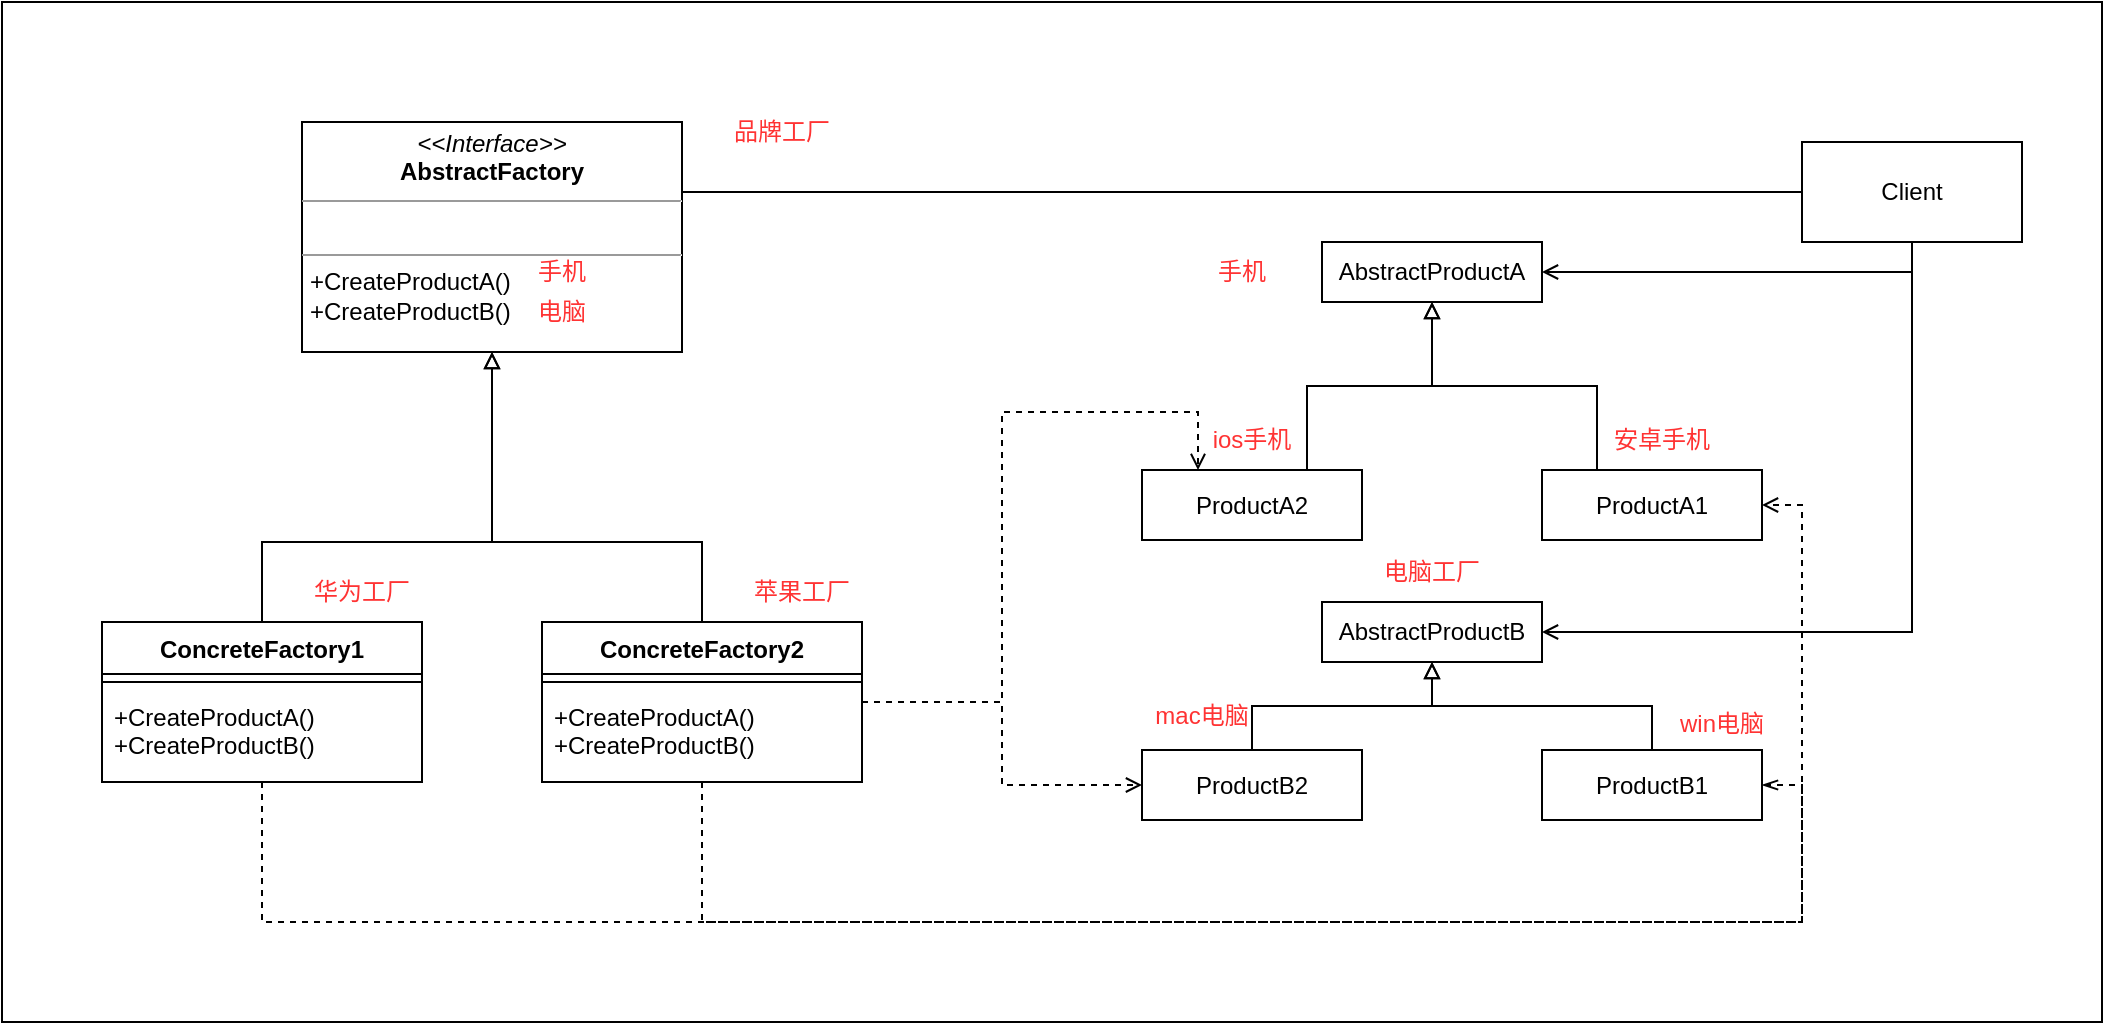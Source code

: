 <mxfile version="21.2.1" type="github">
  <diagram name="第 1 页" id="xnOflc-i28ki7hlCt2WM">
    <mxGraphModel dx="2399" dy="665" grid="1" gridSize="10" guides="1" tooltips="1" connect="1" arrows="1" fold="1" page="1" pageScale="1" pageWidth="827" pageHeight="1169" math="0" shadow="0">
      <root>
        <mxCell id="0" />
        <mxCell id="1" parent="0" />
        <mxCell id="k3WElJx8vDYGK2yn9JQa-5" value="" style="rounded=0;whiteSpace=wrap;html=1;" vertex="1" parent="1">
          <mxGeometry x="-20" y="70" width="1050" height="510" as="geometry" />
        </mxCell>
        <mxCell id="k3WElJx8vDYGK2yn9JQa-2" style="edgeStyle=orthogonalEdgeStyle;rounded=0;orthogonalLoop=1;jettySize=auto;html=1;entryX=0;entryY=0.5;entryDx=0;entryDy=0;endArrow=none;endFill=0;" edge="1" parent="1" source="NQLcbTlnsqjajTT3Q1Jt-1" target="k3WElJx8vDYGK2yn9JQa-1">
          <mxGeometry relative="1" as="geometry">
            <Array as="points">
              <mxPoint x="410" y="165" />
              <mxPoint x="410" y="165" />
            </Array>
          </mxGeometry>
        </mxCell>
        <mxCell id="NQLcbTlnsqjajTT3Q1Jt-1" value="&lt;p style=&quot;margin:0px;margin-top:4px;text-align:center;&quot;&gt;&lt;i style=&quot;border-color: var(--border-color);&quot;&gt;&amp;lt;&amp;lt;Interface&amp;gt;&amp;gt;&lt;/i&gt;&lt;br style=&quot;border-color: var(--border-color);&quot;&gt;&lt;b style=&quot;border-color: var(--border-color);&quot;&gt;AbstractFactory&lt;/b&gt;&lt;br&gt;&lt;/p&gt;&lt;hr size=&quot;1&quot;&gt;&lt;p style=&quot;margin:0px;margin-left:4px;&quot;&gt;&lt;br&gt;&lt;/p&gt;&lt;hr size=&quot;1&quot;&gt;&lt;p style=&quot;border-color: var(--border-color); margin: 0px 0px 0px 4px;&quot;&gt;+CreateProductA()&lt;/p&gt;&lt;p style=&quot;border-color: var(--border-color); margin: 0px 0px 0px 4px;&quot;&gt;+CreateProductB()&lt;/p&gt;" style="verticalAlign=top;align=left;overflow=fill;fontSize=12;fontFamily=Helvetica;html=1;whiteSpace=wrap;" parent="1" vertex="1">
          <mxGeometry x="130" y="130" width="190" height="115" as="geometry" />
        </mxCell>
        <mxCell id="NQLcbTlnsqjajTT3Q1Jt-11" style="edgeStyle=orthogonalEdgeStyle;rounded=0;orthogonalLoop=1;jettySize=auto;html=1;entryX=0.5;entryY=1;entryDx=0;entryDy=0;endArrow=block;endFill=0;exitX=0.5;exitY=0;exitDx=0;exitDy=0;" parent="1" source="NQLcbTlnsqjajTT3Q1Jt-2" target="NQLcbTlnsqjajTT3Q1Jt-1" edge="1">
          <mxGeometry relative="1" as="geometry">
            <mxPoint x="240" y="300.0" as="targetPoint" />
            <Array as="points">
              <mxPoint x="110" y="340" />
              <mxPoint x="225" y="340" />
            </Array>
          </mxGeometry>
        </mxCell>
        <mxCell id="NQLcbTlnsqjajTT3Q1Jt-30" style="edgeStyle=orthogonalEdgeStyle;rounded=0;orthogonalLoop=1;jettySize=auto;html=1;entryX=1;entryY=0.5;entryDx=0;entryDy=0;dashed=1;endArrow=openThin;endFill=0;" parent="1" source="NQLcbTlnsqjajTT3Q1Jt-2" target="NQLcbTlnsqjajTT3Q1Jt-19" edge="1">
          <mxGeometry relative="1" as="geometry">
            <Array as="points">
              <mxPoint x="110" y="530" />
              <mxPoint x="880" y="530" />
              <mxPoint x="880" y="462" />
            </Array>
          </mxGeometry>
        </mxCell>
        <mxCell id="NQLcbTlnsqjajTT3Q1Jt-2" value="ConcreteFactory1" style="swimlane;fontStyle=1;align=center;verticalAlign=top;childLayout=stackLayout;horizontal=1;startSize=26;horizontalStack=0;resizeParent=1;resizeParentMax=0;resizeLast=0;collapsible=1;marginBottom=0;whiteSpace=wrap;html=1;" parent="1" vertex="1">
          <mxGeometry x="30" y="380" width="160" height="80" as="geometry" />
        </mxCell>
        <mxCell id="NQLcbTlnsqjajTT3Q1Jt-4" value="" style="line;strokeWidth=1;fillColor=none;align=left;verticalAlign=middle;spacingTop=-1;spacingLeft=3;spacingRight=3;rotatable=0;labelPosition=right;points=[];portConstraint=eastwest;strokeColor=inherit;" parent="NQLcbTlnsqjajTT3Q1Jt-2" vertex="1">
          <mxGeometry y="26" width="160" height="8" as="geometry" />
        </mxCell>
        <mxCell id="NQLcbTlnsqjajTT3Q1Jt-5" value="+CreateProductA()&lt;br&gt;+CreateProductB()" style="text;strokeColor=none;fillColor=none;align=left;verticalAlign=top;spacingLeft=4;spacingRight=4;overflow=hidden;rotatable=0;points=[[0,0.5],[1,0.5]];portConstraint=eastwest;whiteSpace=wrap;html=1;" parent="NQLcbTlnsqjajTT3Q1Jt-2" vertex="1">
          <mxGeometry y="34" width="160" height="46" as="geometry" />
        </mxCell>
        <mxCell id="NQLcbTlnsqjajTT3Q1Jt-13" style="edgeStyle=orthogonalEdgeStyle;rounded=0;orthogonalLoop=1;jettySize=auto;html=1;exitX=0.5;exitY=0;exitDx=0;exitDy=0;entryX=0.5;entryY=1;entryDx=0;entryDy=0;endArrow=block;endFill=0;" parent="1" source="NQLcbTlnsqjajTT3Q1Jt-8" target="NQLcbTlnsqjajTT3Q1Jt-1" edge="1">
          <mxGeometry relative="1" as="geometry">
            <Array as="points">
              <mxPoint x="330" y="340" />
              <mxPoint x="225" y="340" />
            </Array>
          </mxGeometry>
        </mxCell>
        <mxCell id="NQLcbTlnsqjajTT3Q1Jt-20" style="edgeStyle=orthogonalEdgeStyle;rounded=0;orthogonalLoop=1;jettySize=auto;html=1;dashed=1;endArrow=open;endFill=0;" parent="1" source="NQLcbTlnsqjajTT3Q1Jt-8" target="NQLcbTlnsqjajTT3Q1Jt-18" edge="1">
          <mxGeometry relative="1" as="geometry" />
        </mxCell>
        <mxCell id="NQLcbTlnsqjajTT3Q1Jt-21" style="edgeStyle=orthogonalEdgeStyle;rounded=0;orthogonalLoop=1;jettySize=auto;html=1;entryX=0.25;entryY=0;entryDx=0;entryDy=0;dashed=1;endArrow=open;endFill=0;" parent="1" source="NQLcbTlnsqjajTT3Q1Jt-8" target="NQLcbTlnsqjajTT3Q1Jt-15" edge="1">
          <mxGeometry relative="1" as="geometry">
            <Array as="points">
              <mxPoint x="480" y="420" />
              <mxPoint x="480" y="275" />
              <mxPoint x="578" y="275" />
              <mxPoint x="578" y="304" />
            </Array>
          </mxGeometry>
        </mxCell>
        <mxCell id="k3WElJx8vDYGK2yn9JQa-6" style="edgeStyle=orthogonalEdgeStyle;rounded=0;orthogonalLoop=1;jettySize=auto;html=1;entryX=1;entryY=0.5;entryDx=0;entryDy=0;dashed=1;endArrow=open;endFill=0;" edge="1" parent="1" source="NQLcbTlnsqjajTT3Q1Jt-8" target="NQLcbTlnsqjajTT3Q1Jt-17">
          <mxGeometry relative="1" as="geometry">
            <Array as="points">
              <mxPoint x="330" y="530" />
              <mxPoint x="880" y="530" />
              <mxPoint x="880" y="322" />
            </Array>
          </mxGeometry>
        </mxCell>
        <mxCell id="NQLcbTlnsqjajTT3Q1Jt-8" value="ConcreteFactory2" style="swimlane;fontStyle=1;align=center;verticalAlign=top;childLayout=stackLayout;horizontal=1;startSize=26;horizontalStack=0;resizeParent=1;resizeParentMax=0;resizeLast=0;collapsible=1;marginBottom=0;whiteSpace=wrap;html=1;" parent="1" vertex="1">
          <mxGeometry x="250" y="380" width="160" height="80" as="geometry" />
        </mxCell>
        <mxCell id="NQLcbTlnsqjajTT3Q1Jt-9" value="" style="line;strokeWidth=1;fillColor=none;align=left;verticalAlign=middle;spacingTop=-1;spacingLeft=3;spacingRight=3;rotatable=0;labelPosition=right;points=[];portConstraint=eastwest;strokeColor=inherit;" parent="NQLcbTlnsqjajTT3Q1Jt-8" vertex="1">
          <mxGeometry y="26" width="160" height="8" as="geometry" />
        </mxCell>
        <mxCell id="NQLcbTlnsqjajTT3Q1Jt-10" value="+CreateProductA()&lt;br&gt;+CreateProductB()" style="text;strokeColor=none;fillColor=none;align=left;verticalAlign=top;spacingLeft=4;spacingRight=4;overflow=hidden;rotatable=0;points=[[0,0.5],[1,0.5]];portConstraint=eastwest;whiteSpace=wrap;html=1;" parent="NQLcbTlnsqjajTT3Q1Jt-8" vertex="1">
          <mxGeometry y="34" width="160" height="46" as="geometry" />
        </mxCell>
        <mxCell id="NQLcbTlnsqjajTT3Q1Jt-26" style="edgeStyle=orthogonalEdgeStyle;rounded=0;orthogonalLoop=1;jettySize=auto;html=1;exitX=0.75;exitY=0;exitDx=0;exitDy=0;entryX=0.5;entryY=1;entryDx=0;entryDy=0;endArrow=block;endFill=0;" parent="1" source="NQLcbTlnsqjajTT3Q1Jt-15" target="NQLcbTlnsqjajTT3Q1Jt-23" edge="1">
          <mxGeometry relative="1" as="geometry" />
        </mxCell>
        <mxCell id="NQLcbTlnsqjajTT3Q1Jt-15" value="ProductA2" style="html=1;whiteSpace=wrap;" parent="1" vertex="1">
          <mxGeometry x="550" y="304" width="110" height="35" as="geometry" />
        </mxCell>
        <mxCell id="NQLcbTlnsqjajTT3Q1Jt-27" style="edgeStyle=orthogonalEdgeStyle;rounded=0;orthogonalLoop=1;jettySize=auto;html=1;exitX=0.25;exitY=0;exitDx=0;exitDy=0;endArrow=block;endFill=0;" parent="1" source="NQLcbTlnsqjajTT3Q1Jt-17" target="NQLcbTlnsqjajTT3Q1Jt-23" edge="1">
          <mxGeometry relative="1" as="geometry" />
        </mxCell>
        <mxCell id="NQLcbTlnsqjajTT3Q1Jt-17" value="ProductA1" style="html=1;whiteSpace=wrap;" parent="1" vertex="1">
          <mxGeometry x="750" y="304" width="110" height="35" as="geometry" />
        </mxCell>
        <mxCell id="NQLcbTlnsqjajTT3Q1Jt-24" style="edgeStyle=orthogonalEdgeStyle;rounded=0;orthogonalLoop=1;jettySize=auto;html=1;exitX=0.5;exitY=0;exitDx=0;exitDy=0;entryX=0.5;entryY=1;entryDx=0;entryDy=0;endArrow=block;endFill=0;" parent="1" source="NQLcbTlnsqjajTT3Q1Jt-18" target="NQLcbTlnsqjajTT3Q1Jt-22" edge="1">
          <mxGeometry relative="1" as="geometry" />
        </mxCell>
        <mxCell id="NQLcbTlnsqjajTT3Q1Jt-18" value="ProductB2" style="html=1;whiteSpace=wrap;" parent="1" vertex="1">
          <mxGeometry x="550" y="444" width="110" height="35" as="geometry" />
        </mxCell>
        <mxCell id="NQLcbTlnsqjajTT3Q1Jt-25" style="edgeStyle=orthogonalEdgeStyle;rounded=0;orthogonalLoop=1;jettySize=auto;html=1;exitX=0.5;exitY=0;exitDx=0;exitDy=0;endArrow=block;endFill=0;" parent="1" source="NQLcbTlnsqjajTT3Q1Jt-19" target="NQLcbTlnsqjajTT3Q1Jt-22" edge="1">
          <mxGeometry relative="1" as="geometry" />
        </mxCell>
        <mxCell id="NQLcbTlnsqjajTT3Q1Jt-19" value="ProductB1" style="html=1;whiteSpace=wrap;" parent="1" vertex="1">
          <mxGeometry x="750" y="444" width="110" height="35" as="geometry" />
        </mxCell>
        <mxCell id="NQLcbTlnsqjajTT3Q1Jt-22" value="AbstractProductB" style="html=1;whiteSpace=wrap;" parent="1" vertex="1">
          <mxGeometry x="640" y="370" width="110" height="30" as="geometry" />
        </mxCell>
        <mxCell id="NQLcbTlnsqjajTT3Q1Jt-23" value="AbstractProductA" style="html=1;whiteSpace=wrap;" parent="1" vertex="1">
          <mxGeometry x="640" y="190" width="110" height="30" as="geometry" />
        </mxCell>
        <mxCell id="k3WElJx8vDYGK2yn9JQa-3" style="edgeStyle=orthogonalEdgeStyle;rounded=0;orthogonalLoop=1;jettySize=auto;html=1;entryX=1;entryY=0.5;entryDx=0;entryDy=0;endArrow=open;endFill=0;" edge="1" parent="1" source="k3WElJx8vDYGK2yn9JQa-1" target="NQLcbTlnsqjajTT3Q1Jt-23">
          <mxGeometry relative="1" as="geometry">
            <Array as="points">
              <mxPoint x="935" y="205" />
            </Array>
          </mxGeometry>
        </mxCell>
        <mxCell id="k3WElJx8vDYGK2yn9JQa-4" style="edgeStyle=orthogonalEdgeStyle;rounded=0;orthogonalLoop=1;jettySize=auto;html=1;entryX=1;entryY=0.5;entryDx=0;entryDy=0;endArrow=open;endFill=0;" edge="1" parent="1" source="k3WElJx8vDYGK2yn9JQa-1" target="NQLcbTlnsqjajTT3Q1Jt-22">
          <mxGeometry relative="1" as="geometry">
            <Array as="points">
              <mxPoint x="935" y="385" />
            </Array>
          </mxGeometry>
        </mxCell>
        <mxCell id="k3WElJx8vDYGK2yn9JQa-1" value="Client" style="html=1;whiteSpace=wrap;" vertex="1" parent="1">
          <mxGeometry x="880" y="140" width="110" height="50" as="geometry" />
        </mxCell>
        <mxCell id="k3WElJx8vDYGK2yn9JQa-7" value="品牌工厂" style="text;html=1;strokeColor=none;fillColor=none;align=center;verticalAlign=middle;whiteSpace=wrap;rounded=0;fontColor=#FF3333;" vertex="1" parent="1">
          <mxGeometry x="340" y="120" width="60" height="30" as="geometry" />
        </mxCell>
        <mxCell id="k3WElJx8vDYGK2yn9JQa-9" value="华为工厂" style="text;html=1;strokeColor=none;fillColor=none;align=center;verticalAlign=middle;whiteSpace=wrap;rounded=0;fontColor=#FF3333;" vertex="1" parent="1">
          <mxGeometry x="130" y="350" width="60" height="30" as="geometry" />
        </mxCell>
        <mxCell id="k3WElJx8vDYGK2yn9JQa-10" value="苹果工厂" style="text;html=1;strokeColor=none;fillColor=none;align=center;verticalAlign=middle;whiteSpace=wrap;rounded=0;fontColor=#FF3333;" vertex="1" parent="1">
          <mxGeometry x="350" y="350" width="60" height="30" as="geometry" />
        </mxCell>
        <mxCell id="k3WElJx8vDYGK2yn9JQa-11" value="手机" style="text;html=1;strokeColor=none;fillColor=none;align=center;verticalAlign=middle;whiteSpace=wrap;rounded=0;fontColor=#FF3333;" vertex="1" parent="1">
          <mxGeometry x="230" y="190" width="60" height="30" as="geometry" />
        </mxCell>
        <mxCell id="k3WElJx8vDYGK2yn9JQa-12" value="电脑" style="text;html=1;strokeColor=none;fillColor=none;align=center;verticalAlign=middle;whiteSpace=wrap;rounded=0;fontColor=#FF3333;" vertex="1" parent="1">
          <mxGeometry x="230" y="210" width="60" height="30" as="geometry" />
        </mxCell>
        <mxCell id="k3WElJx8vDYGK2yn9JQa-14" value="ios手机" style="text;html=1;strokeColor=none;fillColor=none;align=center;verticalAlign=middle;whiteSpace=wrap;rounded=0;fontColor=#FF3333;" vertex="1" parent="1">
          <mxGeometry x="575" y="274" width="60" height="30" as="geometry" />
        </mxCell>
        <mxCell id="k3WElJx8vDYGK2yn9JQa-15" value="电脑工厂" style="text;html=1;strokeColor=none;fillColor=none;align=center;verticalAlign=middle;whiteSpace=wrap;rounded=0;fontColor=#FF3333;" vertex="1" parent="1">
          <mxGeometry x="665" y="340" width="60" height="30" as="geometry" />
        </mxCell>
        <mxCell id="k3WElJx8vDYGK2yn9JQa-16" value="手机" style="text;html=1;strokeColor=none;fillColor=none;align=center;verticalAlign=middle;whiteSpace=wrap;rounded=0;fontColor=#FF3333;" vertex="1" parent="1">
          <mxGeometry x="570" y="190" width="60" height="30" as="geometry" />
        </mxCell>
        <mxCell id="k3WElJx8vDYGK2yn9JQa-17" value="mac电脑" style="text;html=1;strokeColor=none;fillColor=none;align=center;verticalAlign=middle;whiteSpace=wrap;rounded=0;fontColor=#FF3333;" vertex="1" parent="1">
          <mxGeometry x="550" y="414" width="60" height="26" as="geometry" />
        </mxCell>
        <mxCell id="k3WElJx8vDYGK2yn9JQa-18" value="安卓手机" style="text;html=1;strokeColor=none;fillColor=none;align=center;verticalAlign=middle;whiteSpace=wrap;rounded=0;fontColor=#FF3333;" vertex="1" parent="1">
          <mxGeometry x="780" y="274" width="60" height="30" as="geometry" />
        </mxCell>
        <mxCell id="k3WElJx8vDYGK2yn9JQa-19" value="win电脑" style="text;html=1;strokeColor=none;fillColor=none;align=center;verticalAlign=middle;whiteSpace=wrap;rounded=0;fontColor=#FF3333;" vertex="1" parent="1">
          <mxGeometry x="810" y="418" width="60" height="26" as="geometry" />
        </mxCell>
      </root>
    </mxGraphModel>
  </diagram>
</mxfile>
